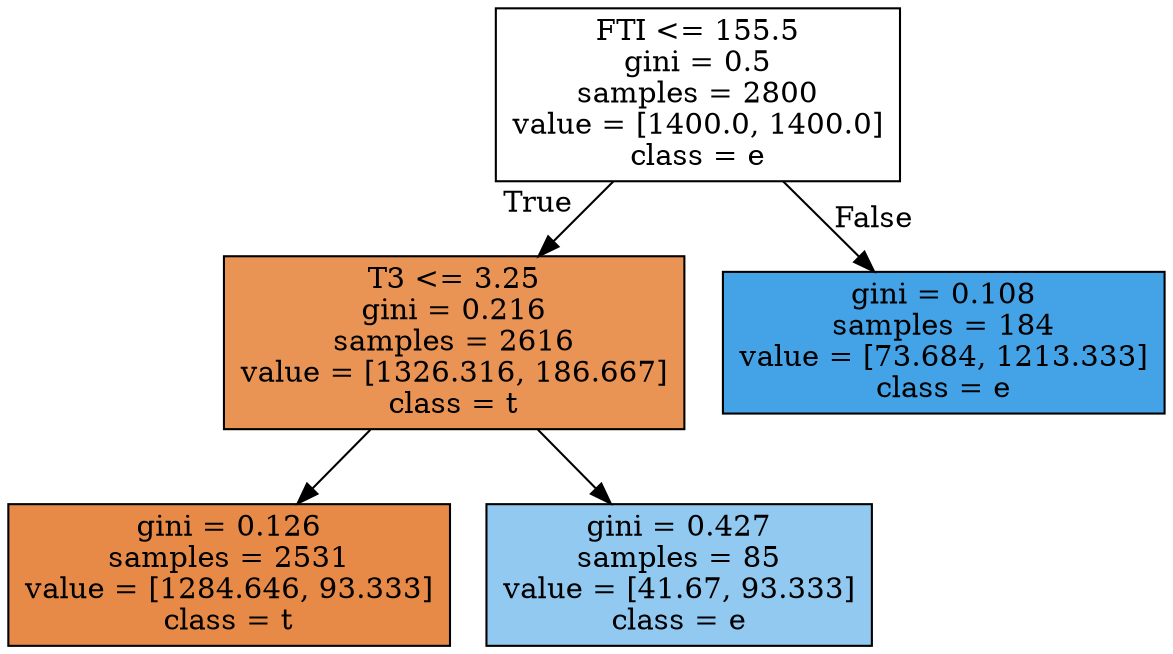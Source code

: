 digraph Tree {
node [shape=box, style="filled", color="black"] ;
0 [label="FTI <= 155.5\ngini = 0.5\nsamples = 2800\nvalue = [1400.0, 1400.0]\nclass = e", fillcolor="#399de500"] ;
1 [label="T3 <= 3.25\ngini = 0.216\nsamples = 2616\nvalue = [1326.316, 186.667]\nclass = t", fillcolor="#e58139db"] ;
0 -> 1 [labeldistance=2.5, labelangle=45, headlabel="True"] ;
2 [label="gini = 0.126\nsamples = 2531\nvalue = [1284.646, 93.333]\nclass = t", fillcolor="#e58139ec"] ;
1 -> 2 ;
3 [label="gini = 0.427\nsamples = 85\nvalue = [41.67, 93.333]\nclass = e", fillcolor="#399de58d"] ;
1 -> 3 ;
4 [label="gini = 0.108\nsamples = 184\nvalue = [73.684, 1213.333]\nclass = e", fillcolor="#399de5f0"] ;
0 -> 4 [labeldistance=2.5, labelangle=-45, headlabel="False"] ;
}